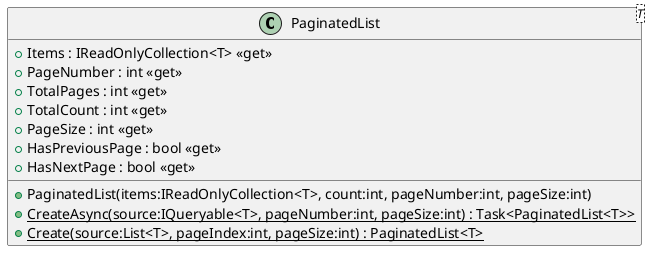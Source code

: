 @startuml
class "PaginatedList<T>" as PaginatedList {
    + Items : IReadOnlyCollection<T> <<get>>
    + PageNumber : int <<get>>
    + TotalPages : int <<get>>
    + TotalCount : int <<get>>
    + PageSize : int <<get>>
    + HasPreviousPage : bool <<get>>
    + HasNextPage : bool <<get>>
    + PaginatedList(items:IReadOnlyCollection<T>, count:int, pageNumber:int, pageSize:int)
    + {static} CreateAsync(source:IQueryable<T>, pageNumber:int, pageSize:int) : Task<PaginatedList<T>>
    + {static} Create(source:List<T>, pageIndex:int, pageSize:int) : PaginatedList<T>
}
@enduml